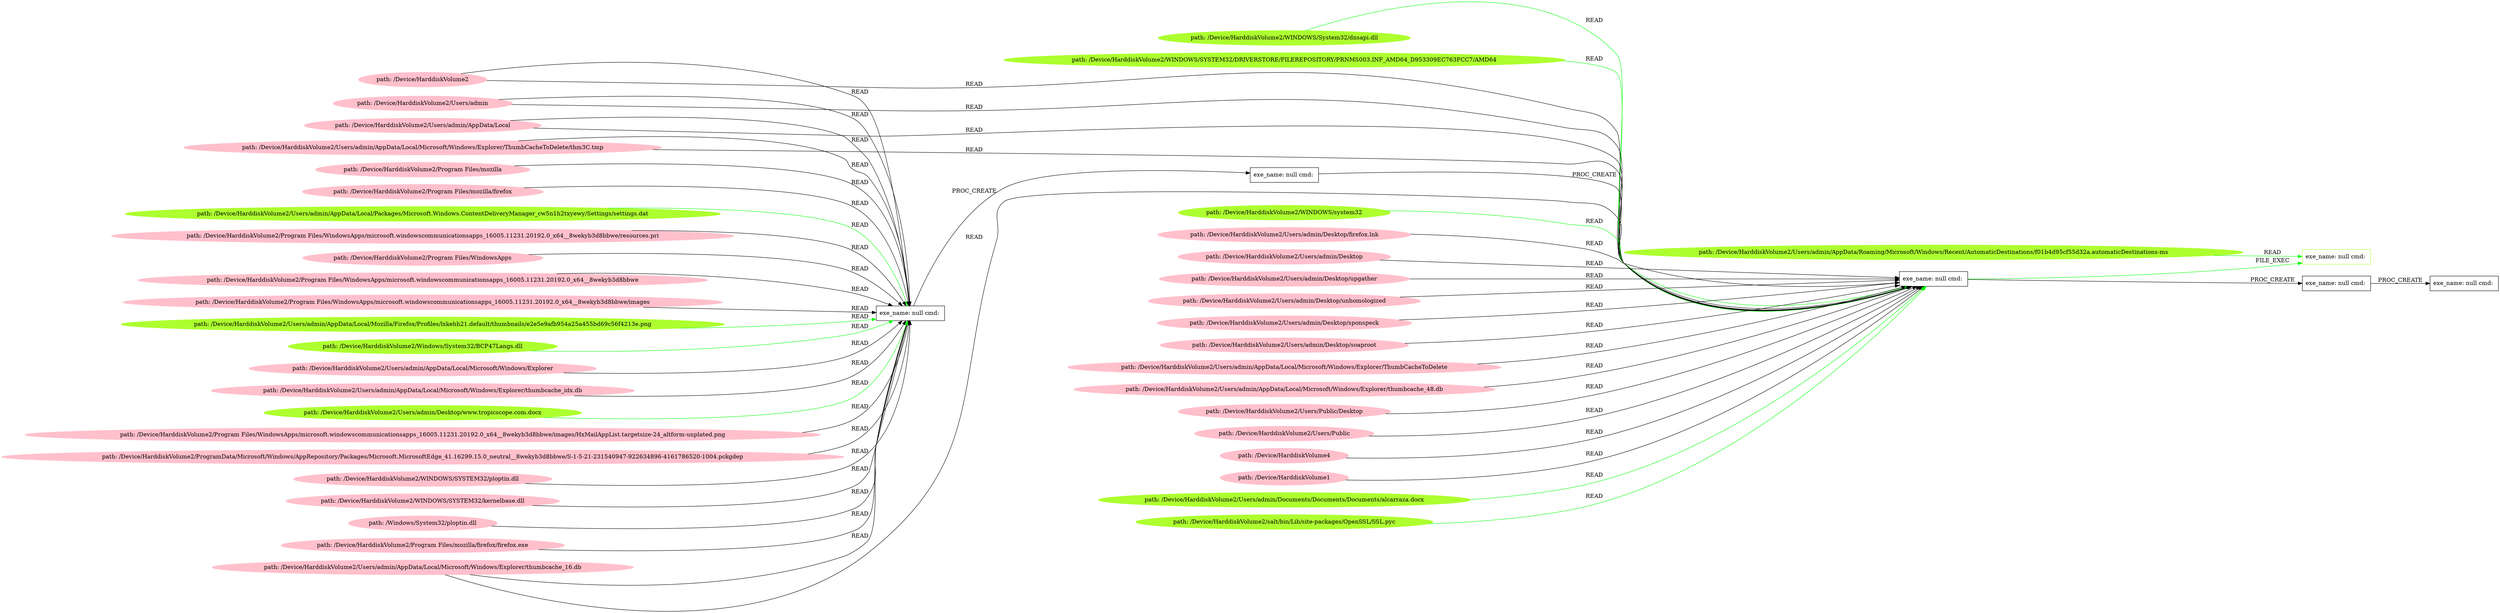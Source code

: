 digraph {
	rankdir=LR
	30 [label="exe_name: null cmd: " color=black shape=box style=solid]
	65 [label="exe_name: null cmd: " color=greenyellow shape=box style=solid]
	30 -> 65 [label=FILE_EXEC color=green]
	68 [label="path: /Device/HarddiskVolume2/WINDOWS/System32/dnsapi.dll" color=greenyellow shape=oval style=filled]
	30 [label="exe_name: null cmd: " color=black shape=box style=solid]
	68 -> 30 [label=READ color=green]
	62 [label="path: /Device/HarddiskVolume2/Users/admin/AppData/Local/Packages/Microsoft.Windows.ContentDeliveryManager_cw5n1h2txyewy/Settings/settings.dat" color=greenyellow shape=oval style=filled]
	17 [label="exe_name: null cmd: " color=black shape=box style=solid]
	62 -> 17 [label=READ color=green]
	69 [label="path: /Device/HarddiskVolume2/WINDOWS/SYSTEM32/DRIVERSTORE/FILEREPOSITORY/PRNMS003.INF_AMD64_D953309EC763FCC7/AMD64" color=greenyellow shape=oval style=filled]
	30 [label="exe_name: null cmd: " color=black shape=box style=solid]
	69 -> 30 [label=READ color=green]
	13 [label="path: /Device/HarddiskVolume2/Program Files/WindowsApps/microsoft.windowscommunicationsapps_16005.11231.20192.0_x64__8wekyb3d8bbwe/resources.pri" color=pink shape=oval style=filled]
	17 [label="exe_name: null cmd: " color=black shape=box style=solid]
	13 -> 17 [label=READ color=black]
	57 [label="path: /Device/HarddiskVolume2" color=pink shape=oval style=filled]
	17 [label="exe_name: null cmd: " color=black shape=box style=solid]
	57 -> 17 [label=READ color=black]
	15 [label="path: /Device/HarddiskVolume2/Program Files/WindowsApps" color=pink shape=oval style=filled]
	17 [label="exe_name: null cmd: " color=black shape=box style=solid]
	15 -> 17 [label=READ color=black]
	3 [label="path: /Device/HarddiskVolume2/Program Files/WindowsApps/microsoft.windowscommunicationsapps_16005.11231.20192.0_x64__8wekyb3d8bbwe" color=pink shape=oval style=filled]
	17 [label="exe_name: null cmd: " color=black shape=box style=solid]
	3 -> 17 [label=READ color=black]
	36 [label="path: /Device/HarddiskVolume2/Program Files/WindowsApps/microsoft.windowscommunicationsapps_16005.11231.20192.0_x64__8wekyb3d8bbwe/images" color=pink shape=oval style=filled]
	17 [label="exe_name: null cmd: " color=black shape=box style=solid]
	36 -> 17 [label=READ color=black]
	47 [label="path: /Device/HarddiskVolume2/Users/admin" color=pink shape=oval style=filled]
	17 [label="exe_name: null cmd: " color=black shape=box style=solid]
	47 -> 17 [label=READ color=black]
	49 [label="path: /Device/HarddiskVolume2/Users/admin/AppData/Local" color=pink shape=oval style=filled]
	17 [label="exe_name: null cmd: " color=black shape=box style=solid]
	49 -> 17 [label=READ color=black]
	53 [label="path: /Device/HarddiskVolume2/Users/admin/AppData/Local/Microsoft/Windows/Explorer" color=pink shape=oval style=filled]
	17 [label="exe_name: null cmd: " color=black shape=box style=solid]
	53 -> 17 [label=READ color=black]
	43 [label="path: /Device/HarddiskVolume2/Users/admin/AppData/Local/Microsoft/Windows/Explorer/thumbcache_idx.db" color=pink shape=oval style=filled]
	17 [label="exe_name: null cmd: " color=black shape=box style=solid]
	43 -> 17 [label=READ color=black]
	51 [label="path: /Device/HarddiskVolume2/Users/admin/AppData/Local/Microsoft/Windows/Explorer/ThumbCacheToDelete/thm3C.tmp" color=pink shape=oval style=filled]
	17 [label="exe_name: null cmd: " color=black shape=box style=solid]
	51 -> 17 [label=READ color=black]
	55 [label="path: /Device/HarddiskVolume2/Users/admin/AppData/Local/Microsoft/Windows/Explorer/thumbcache_16.db" color=pink shape=oval style=filled]
	17 [label="exe_name: null cmd: " color=black shape=box style=solid]
	55 -> 17 [label=READ color=black]
	37 [label="path: /Device/HarddiskVolume2/Program Files/WindowsApps/microsoft.windowscommunicationsapps_16005.11231.20192.0_x64__8wekyb3d8bbwe/images/HxMailAppList.targetsize-24_altform-unplated.png" color=pink shape=oval style=filled]
	17 [label="exe_name: null cmd: " color=black shape=box style=solid]
	37 -> 17 [label=READ color=black]
	67 [label="path: /Device/HarddiskVolume2/WINDOWS/system32" color=greenyellow shape=oval style=filled]
	30 [label="exe_name: null cmd: " color=black shape=box style=solid]
	67 -> 30 [label=READ color=green]
	21 [label="path: /Device/HarddiskVolume2/ProgramData/Microsoft/Windows/AppRepository/Packages/Microsoft.MicrosoftEdge_41.16299.15.0_neutral__8wekyb3d8bbwe/S-1-5-21-231540947-922634896-4161786520-1004.pckgdep" color=pink shape=oval style=filled]
	17 [label="exe_name: null cmd: " color=black shape=box style=solid]
	21 -> 17 [label=READ color=black]
	39 [label="path: /Device/HarddiskVolume2/WINDOWS/SYSTEM32/ploptin.dll" color=pink shape=oval style=filled]
	17 [label="exe_name: null cmd: " color=black shape=box style=solid]
	39 -> 17 [label=READ color=black]
	11 [label="path: /Device/HarddiskVolume2/WINDOWS/SYSTEM32/kernelbase.dll" color=pink shape=oval style=filled]
	17 [label="exe_name: null cmd: " color=black shape=box style=solid]
	11 -> 17 [label=READ color=black]
	12 [label="path: /Windows/System32/ploptin.dll" color=pink shape=oval style=filled]
	17 [label="exe_name: null cmd: " color=black shape=box style=solid]
	12 -> 17 [label=READ color=black]
	24 [label="path: /Device/HarddiskVolume2/Program Files/mozilla/firefox/firefox.exe" color=pink shape=oval style=filled]
	17 [label="exe_name: null cmd: " color=black shape=box style=solid]
	24 -> 17 [label=READ color=black]
	35 [label="path: /Device/HarddiskVolume2/Program Files/mozilla" color=pink shape=oval style=filled]
	17 [label="exe_name: null cmd: " color=black shape=box style=solid]
	35 -> 17 [label=READ color=black]
	2 [label="path: /Device/HarddiskVolume2/Program Files/mozilla/firefox" color=pink shape=oval style=filled]
	17 [label="exe_name: null cmd: " color=black shape=box style=solid]
	2 -> 17 [label=READ color=black]
	17 [label="exe_name: null cmd: " color=black shape=box style=solid]
	31 [label="exe_name: null cmd: " color=black shape=box style=solid]
	17 -> 31 [label=PROC_CREATE color=black]
	31 [label="exe_name: null cmd: " color=black shape=box style=solid]
	30 [label="exe_name: null cmd: " color=black shape=box style=solid]
	31 -> 30 [label=PROC_CREATE color=black]
	5 [label="path: /Device/HarddiskVolume2/Users/admin/Desktop/firefox.lnk" color=pink shape=oval style=filled]
	30 [label="exe_name: null cmd: " color=black shape=box style=solid]
	5 -> 30 [label=READ color=black]
	47 [label="path: /Device/HarddiskVolume2/Users/admin" color=pink shape=oval style=filled]
	30 [label="exe_name: null cmd: " color=black shape=box style=solid]
	47 -> 30 [label=READ color=black]
	57 [label="path: /Device/HarddiskVolume2" color=pink shape=oval style=filled]
	30 [label="exe_name: null cmd: " color=black shape=box style=solid]
	57 -> 30 [label=READ color=black]
	7 [label="path: /Device/HarddiskVolume2/Users/admin/Desktop" color=pink shape=oval style=filled]
	30 [label="exe_name: null cmd: " color=black shape=box style=solid]
	7 -> 30 [label=READ color=black]
	29 [label="path: /Device/HarddiskVolume2/Users/admin/Desktop/upgather" color=pink shape=oval style=filled]
	30 [label="exe_name: null cmd: " color=black shape=box style=solid]
	29 -> 30 [label=READ color=black]
	14 [label="path: /Device/HarddiskVolume2/Users/admin/Desktop/unhomologized" color=pink shape=oval style=filled]
	30 [label="exe_name: null cmd: " color=black shape=box style=solid]
	14 -> 30 [label=READ color=black]
	26 [label="path: /Device/HarddiskVolume2/Users/admin/Desktop/sponspeck" color=pink shape=oval style=filled]
	30 [label="exe_name: null cmd: " color=black shape=box style=solid]
	26 -> 30 [label=READ color=black]
	10 [label="path: /Device/HarddiskVolume2/Users/admin/Desktop/soaproot" color=pink shape=oval style=filled]
	30 [label="exe_name: null cmd: " color=black shape=box style=solid]
	10 -> 30 [label=READ color=black]
	49 [label="path: /Device/HarddiskVolume2/Users/admin/AppData/Local" color=pink shape=oval style=filled]
	30 [label="exe_name: null cmd: " color=black shape=box style=solid]
	49 -> 30 [label=READ color=black]
	46 [label="path: /Device/HarddiskVolume2/Users/admin/AppData/Local/Microsoft/Windows/Explorer/ThumbCacheToDelete" color=pink shape=oval style=filled]
	30 [label="exe_name: null cmd: " color=black shape=box style=solid]
	46 -> 30 [label=READ color=black]
	51 [label="path: /Device/HarddiskVolume2/Users/admin/AppData/Local/Microsoft/Windows/Explorer/ThumbCacheToDelete/thm3C.tmp" color=pink shape=oval style=filled]
	30 [label="exe_name: null cmd: " color=black shape=box style=solid]
	51 -> 30 [label=READ color=black]
	55 [label="path: /Device/HarddiskVolume2/Users/admin/AppData/Local/Microsoft/Windows/Explorer/thumbcache_16.db" color=pink shape=oval style=filled]
	30 [label="exe_name: null cmd: " color=black shape=box style=solid]
	55 -> 30 [label=READ color=black]
	18 [label="path: /Device/HarddiskVolume2/Users/admin/AppData/Local/Microsoft/Windows/Explorer/thumbcache_48.db" color=pink shape=oval style=filled]
	30 [label="exe_name: null cmd: " color=black shape=box style=solid]
	18 -> 30 [label=READ color=black]
	34 [label="path: /Device/HarddiskVolume2/Users/Public/Desktop" color=pink shape=oval style=filled]
	30 [label="exe_name: null cmd: " color=black shape=box style=solid]
	34 -> 30 [label=READ color=black]
	41 [label="path: /Device/HarddiskVolume2/Users/Public" color=pink shape=oval style=filled]
	30 [label="exe_name: null cmd: " color=black shape=box style=solid]
	41 -> 30 [label=READ color=black]
	28 [label="path: /Device/HarddiskVolume4" color=pink shape=oval style=filled]
	30 [label="exe_name: null cmd: " color=black shape=box style=solid]
	28 -> 30 [label=READ color=black]
	25 [label="path: /Device/HarddiskVolume1" color=pink shape=oval style=filled]
	30 [label="exe_name: null cmd: " color=black shape=box style=solid]
	25 -> 30 [label=READ color=black]
	30 [label="exe_name: null cmd: " color=black shape=box style=solid]
	0 [label="exe_name: null cmd: " color=black shape=box style=solid]
	30 -> 0 [label=PROC_CREATE color=black]
	0 [label="exe_name: null cmd: " color=black shape=box style=solid]
	1 [label="exe_name: null cmd: " color=black shape=box style=solid]
	0 -> 1 [label=PROC_CREATE color=black]
	70 [label="path: /Device/HarddiskVolume2/Users/admin/Documents/Documents/Documents/alcarraza.docx" color=greenyellow shape=oval style=filled]
	30 [label="exe_name: null cmd: " color=black shape=box style=solid]
	70 -> 30 [label=READ color=green]
	60 [label="path: /Device/HarddiskVolume2/Users/admin/AppData/Local/Mozilla/Firefox/Profiles/lxkehh21.default/thumbnails/e2e5e9afb954a25a455bd69c56f4213e.png" color=greenyellow shape=oval style=filled]
	17 [label="exe_name: null cmd: " color=black shape=box style=solid]
	60 -> 17 [label=READ color=green]
	63 [label="path: /Device/HarddiskVolume2/Windows/System32/BCP47Langs.dll" color=greenyellow shape=oval style=filled]
	17 [label="exe_name: null cmd: " color=black shape=box style=solid]
	63 -> 17 [label=READ color=green]
	64 [label="path: /Device/HarddiskVolume2/salt/bin/Lib/site-packages/OpenSSL/SSL.pyc" color=greenyellow shape=oval style=filled]
	30 [label="exe_name: null cmd: " color=black shape=box style=solid]
	64 -> 30 [label=READ color=green]
	61 [label="path: /Device/HarddiskVolume2/Users/admin/Desktop/www.tropicscope.com.docx" color=greenyellow shape=oval style=filled]
	17 [label="exe_name: null cmd: " color=black shape=box style=solid]
	61 -> 17 [label=READ color=green]
	66 [label="path: /Device/HarddiskVolume2/Users/admin/AppData/Roaming/Microsoft/Windows/Recent/AutomaticDestinations/f01b4d95cf55d32a.automaticDestinations-ms" color=greenyellow shape=oval style=filled]
	65 [label="exe_name: null cmd: " color=greenyellow shape=box style=solid]
	66 -> 65 [label=READ color=green]
}
